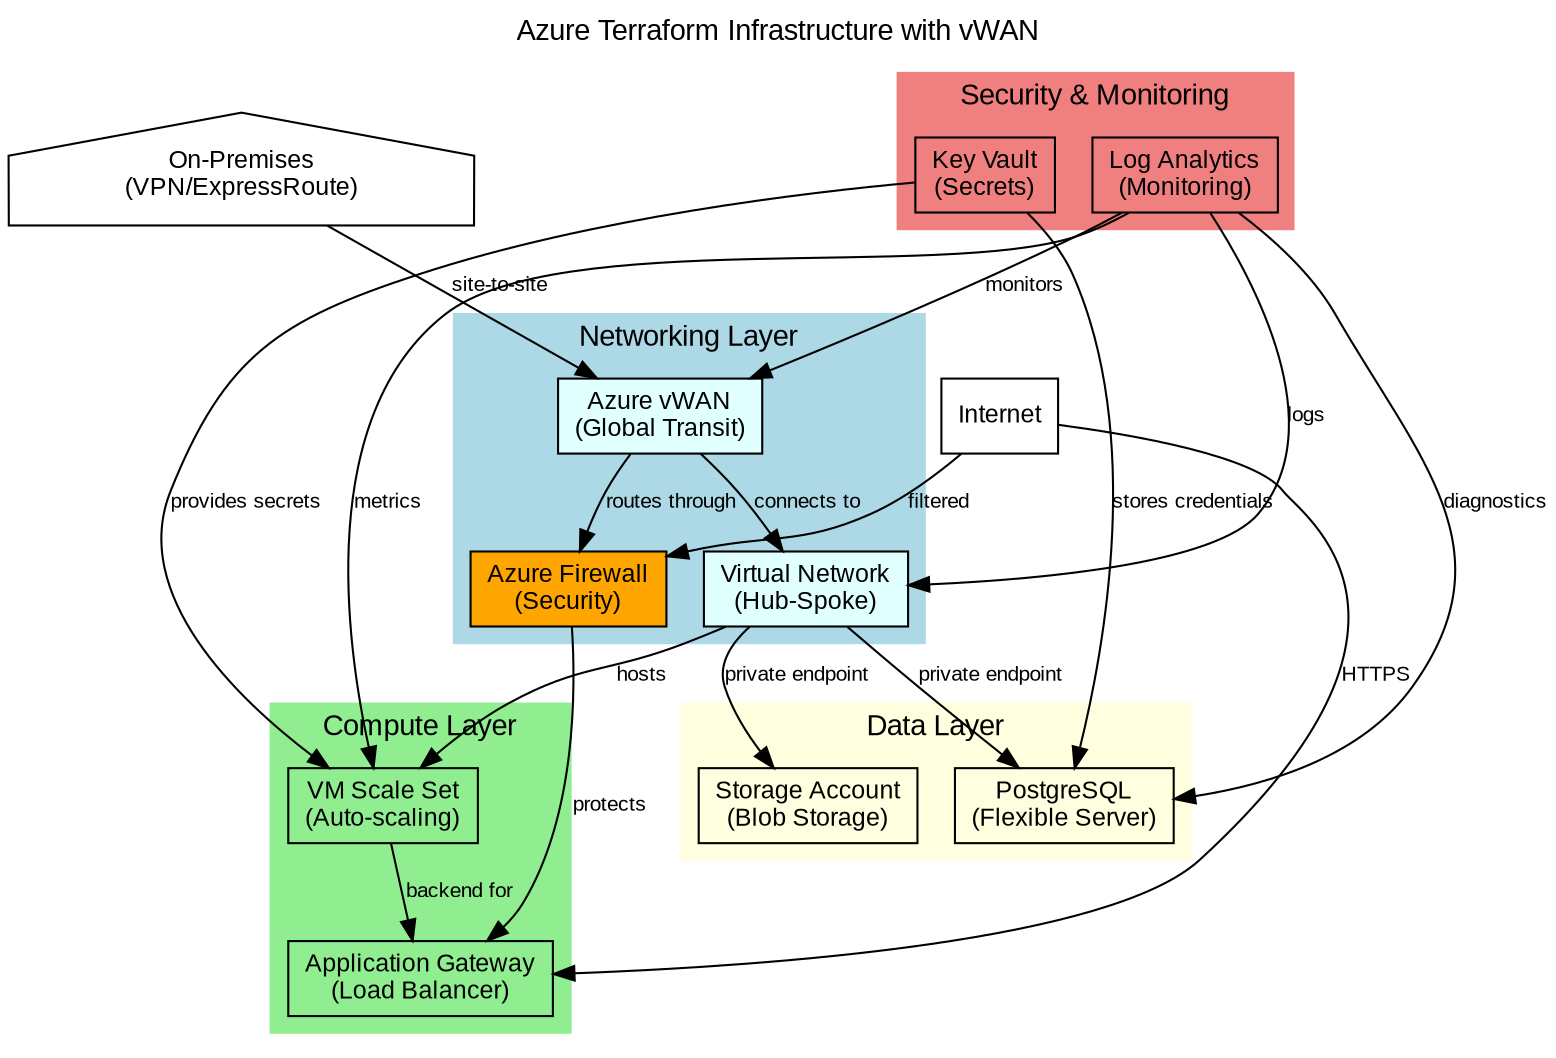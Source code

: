digraph terraform_azure_architecture {
    // Graph settings
    graph [
        rankdir=TB,
        bgcolor="white",
        fontname="Arial",
        fontsize=14,
        labelloc="t",
        label="Azure Terraform Infrastructure with vWAN"
    ];

    node [
        shape=box,
        style=filled,
        fontname="Arial",
        fontsize=12
    ];

    edge [
        fontname="Arial",
        fontsize=10
    ];

    // Define node styles by category
    subgraph cluster_networking {
        label="Networking Layer";
        style=filled;
        color=lightblue;

        vwan [label="Azure vWAN\n(Global Transit)", fillcolor=lightcyan];
        networking [label="Virtual Network\n(Hub-Spoke)", fillcolor=lightcyan];
        firewall [label="Azure Firewall\n(Security)", fillcolor=orange];
    }

    subgraph cluster_compute {
        label="Compute Layer";
        style=filled;
        color=lightgreen;

        compute [label="VM Scale Set\n(Auto-scaling)", fillcolor=lightgreen];
        appgw [label="Application Gateway\n(Load Balancer)", fillcolor=lightgreen];
    }

    subgraph cluster_data {
        label="Data Layer";
        style=filled;
        color=lightyellow;

        database [label="PostgreSQL\n(Flexible Server)", fillcolor=lightyellow];
        storage [label="Storage Account\n(Blob Storage)", fillcolor=lightyellow];
    }

    subgraph cluster_security {
        label="Security & Monitoring";
        style=filled;
        color=lightcoral;

        security [label="Key Vault\n(Secrets)", fillcolor=lightcoral];
        monitoring [label="Log Analytics\n(Monitoring)", fillcolor=lightcoral];
    }

    // Dependencies and relationships
    vwan -> networking [label="connects to"];
    vwan -> firewall [label="routes through"];
    networking -> compute [label="hosts"];
    networking -> database [label="private endpoint"];
    networking -> storage [label="private endpoint"];
    compute -> appgw [label="backend for"];
    security -> compute [label="provides secrets"];
    security -> database [label="stores credentials"];
    monitoring -> vwan [label="monitors"];
    monitoring -> networking [label="logs"];
    monitoring -> compute [label="metrics"];
    monitoring -> database [label="diagnostics"];
    firewall -> appgw [label="protects"];

    // External connections
    internet [label="Internet", shape=cloud, fillcolor=white];
    onpremises [label="On-Premises\n(VPN/ExpressRoute)", shape=house, fillcolor=white];

    internet -> appgw [label="HTTPS"];
    internet -> firewall [label="filtered"];
    onpremises -> vwan [label="site-to-site"];
}